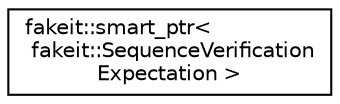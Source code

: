 digraph "Graphical Class Hierarchy"
{
  edge [fontname="Helvetica",fontsize="10",labelfontname="Helvetica",labelfontsize="10"];
  node [fontname="Helvetica",fontsize="10",shape=record];
  rankdir="LR";
  Node1 [label="fakeit::smart_ptr\<\l fakeit::SequenceVerification\lExpectation \>",height=0.2,width=0.4,color="black", fillcolor="white", style="filled",URL="$da/d77/classfakeit_1_1smart__ptr.html"];
}

